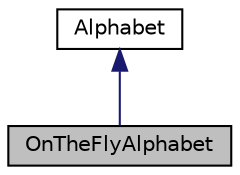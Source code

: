 digraph "OnTheFlyAlphabet"
{
  edge [fontname="Helvetica",fontsize="10",labelfontname="Helvetica",labelfontsize="10"];
  node [fontname="Helvetica",fontsize="10",shape=record];
  Node1 [label="OnTheFlyAlphabet",height=0.2,width=0.4,color="black", fillcolor="grey75", style="filled" fontcolor="black"];
  Node2 -> Node1 [dir="back",color="midnightblue",fontsize="10",style="solid",fontname="Helvetica"];
  Node2 [label="Alphabet",height=0.2,width=0.4,color="black", fillcolor="white", style="filled",URL="$classVata2_1_1Nfa_1_1Alphabet.html"];
}
